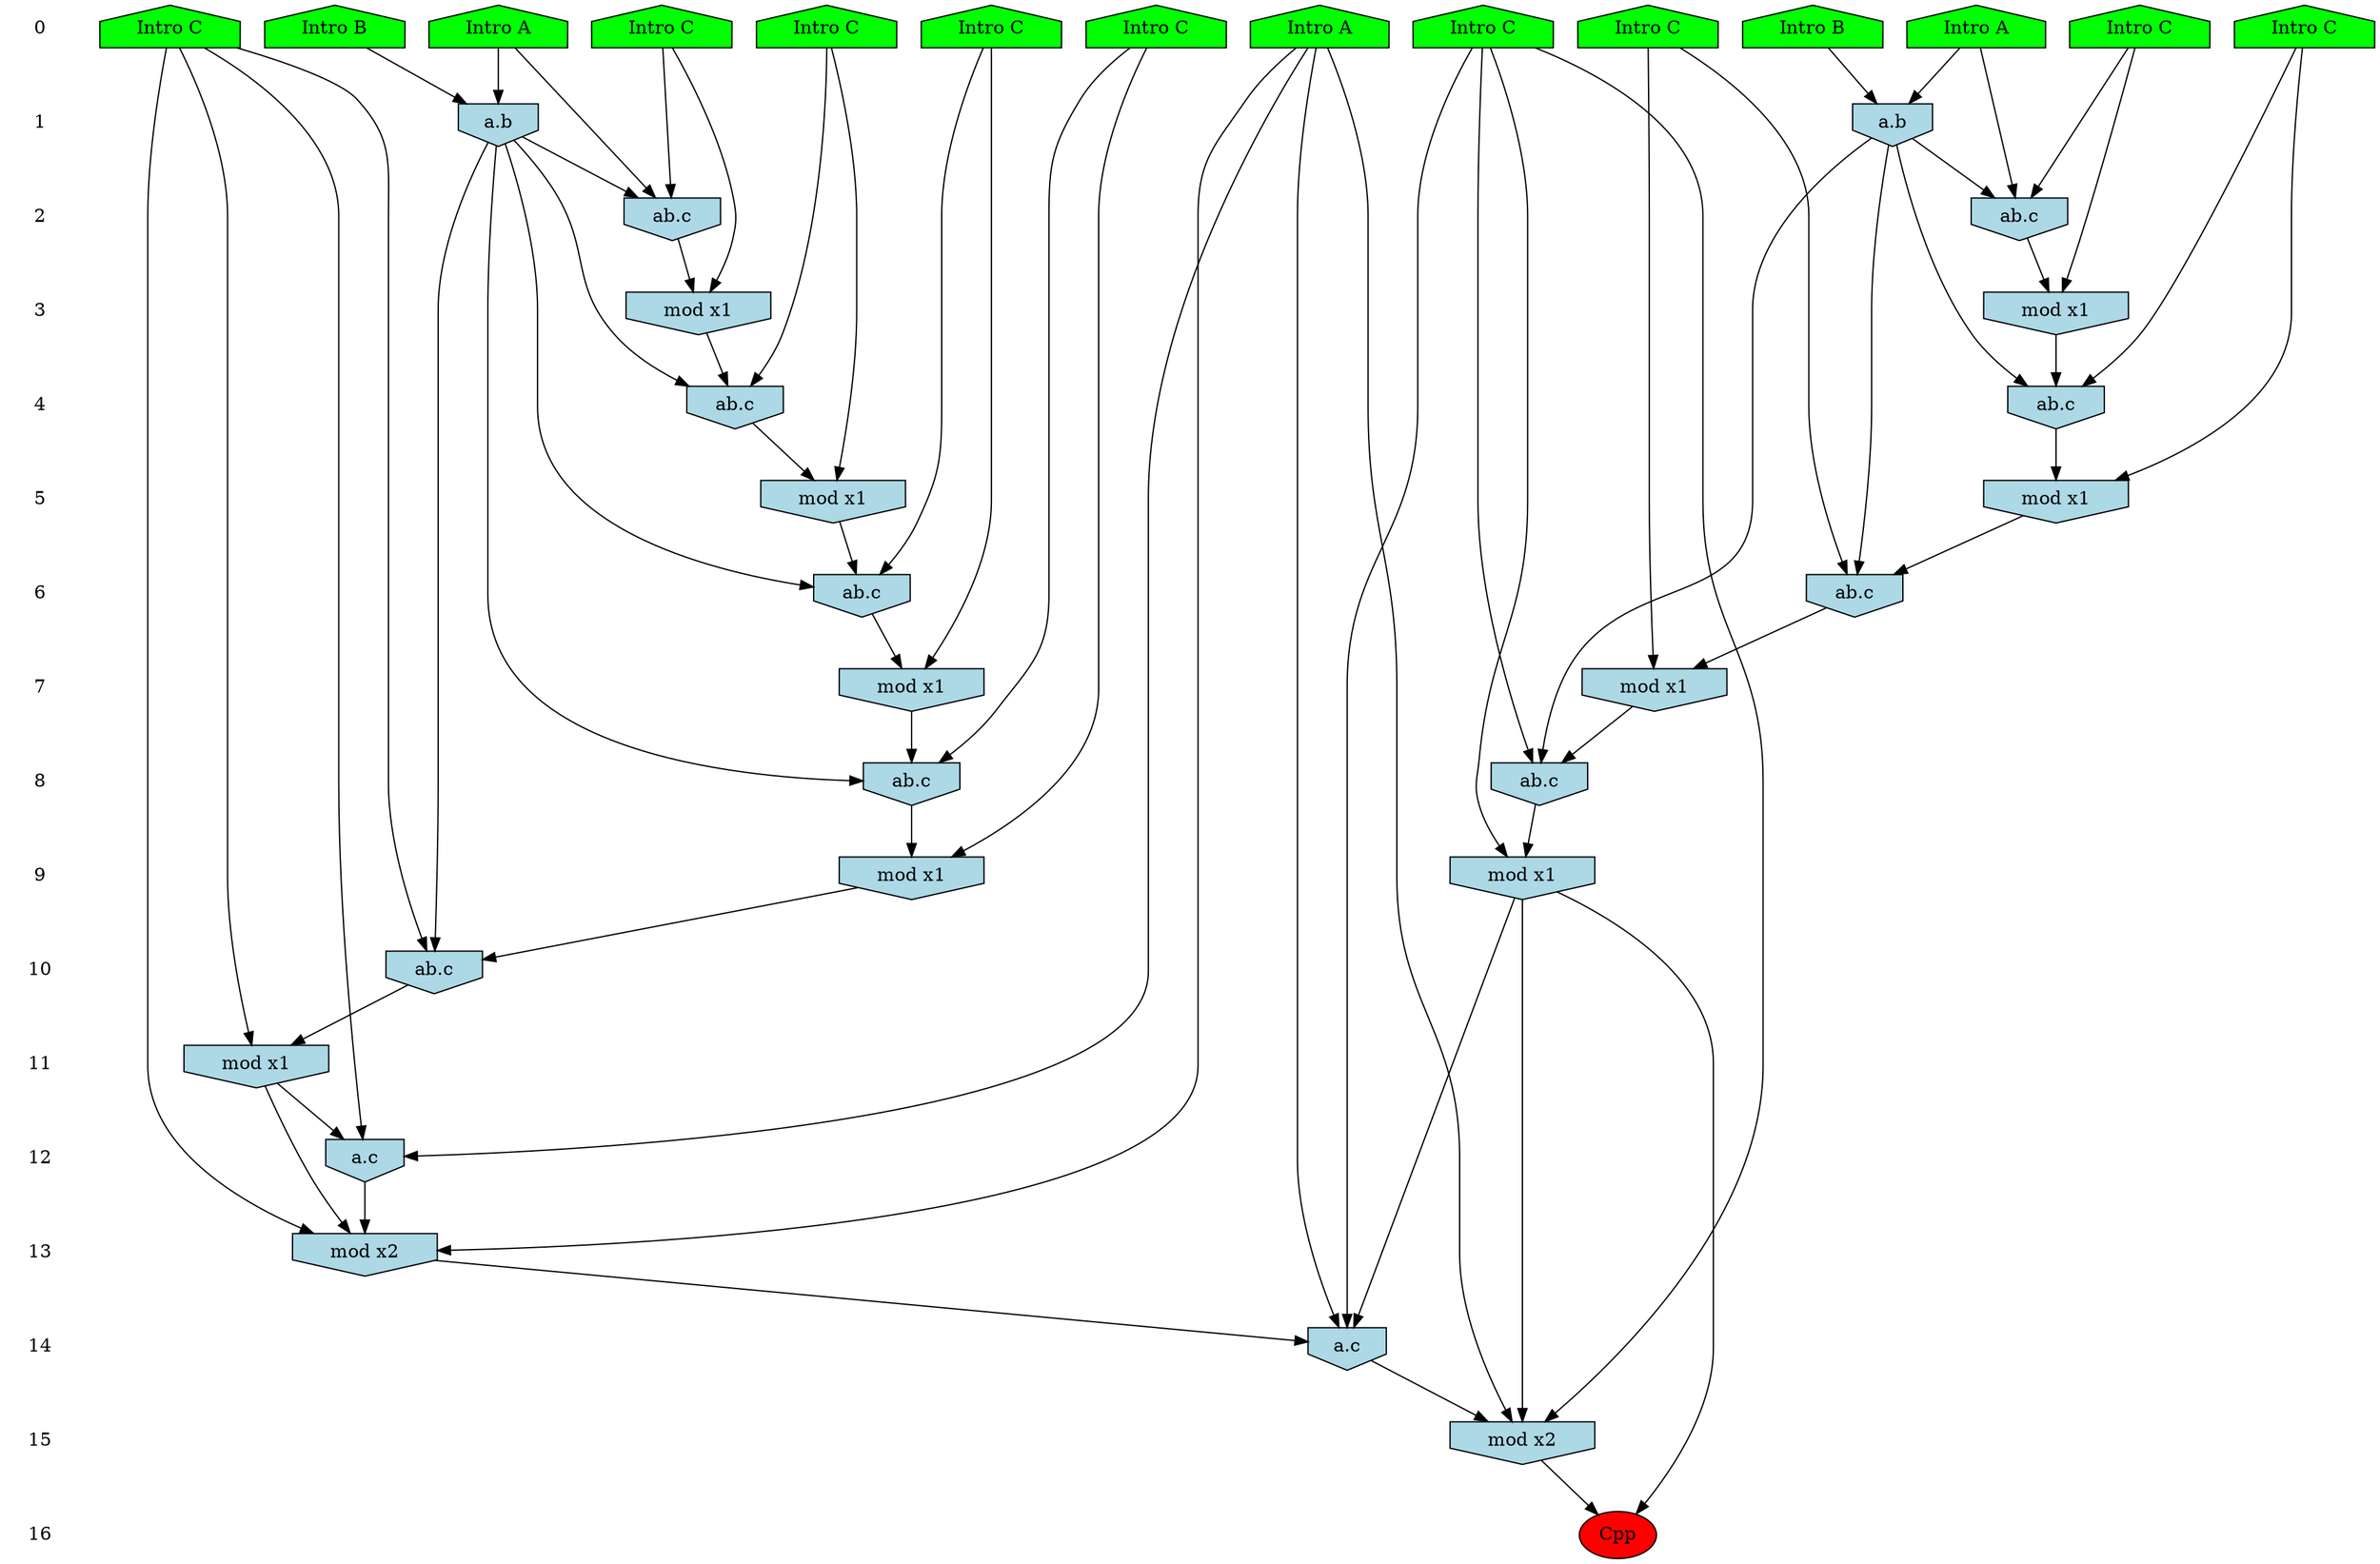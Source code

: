 /* Compression of 1 causal flows obtained in average at 1.503574E+01 t.u */
/* Compressed causal flows were: [2477] */
digraph G{
 ranksep=.5 ; 
{ rank = same ; "0" [shape=plaintext] ; node_1 [label ="Intro A", shape=house, style=filled, fillcolor=green] ;
node_2 [label ="Intro A", shape=house, style=filled, fillcolor=green] ;
node_3 [label ="Intro B", shape=house, style=filled, fillcolor=green] ;
node_4 [label ="Intro A", shape=house, style=filled, fillcolor=green] ;
node_5 [label ="Intro B", shape=house, style=filled, fillcolor=green] ;
node_6 [label ="Intro C", shape=house, style=filled, fillcolor=green] ;
node_7 [label ="Intro C", shape=house, style=filled, fillcolor=green] ;
node_8 [label ="Intro C", shape=house, style=filled, fillcolor=green] ;
node_9 [label ="Intro C", shape=house, style=filled, fillcolor=green] ;
node_10 [label ="Intro C", shape=house, style=filled, fillcolor=green] ;
node_11 [label ="Intro C", shape=house, style=filled, fillcolor=green] ;
node_12 [label ="Intro C", shape=house, style=filled, fillcolor=green] ;
node_13 [label ="Intro C", shape=house, style=filled, fillcolor=green] ;
node_14 [label ="Intro C", shape=house, style=filled, fillcolor=green] ;
}
{ rank = same ; "1" [shape=plaintext] ; node_15 [label="a.b", shape=invhouse, style=filled, fillcolor = lightblue] ;
node_24 [label="a.b", shape=invhouse, style=filled, fillcolor = lightblue] ;
}
{ rank = same ; "2" [shape=plaintext] ; node_16 [label="ab.c", shape=invhouse, style=filled, fillcolor = lightblue] ;
node_26 [label="ab.c", shape=invhouse, style=filled, fillcolor = lightblue] ;
}
{ rank = same ; "3" [shape=plaintext] ; node_17 [label="mod x1", shape=invhouse, style=filled, fillcolor = lightblue] ;
node_28 [label="mod x1", shape=invhouse, style=filled, fillcolor = lightblue] ;
}
{ rank = same ; "4" [shape=plaintext] ; node_18 [label="ab.c", shape=invhouse, style=filled, fillcolor = lightblue] ;
node_29 [label="ab.c", shape=invhouse, style=filled, fillcolor = lightblue] ;
}
{ rank = same ; "5" [shape=plaintext] ; node_19 [label="mod x1", shape=invhouse, style=filled, fillcolor = lightblue] ;
node_30 [label="mod x1", shape=invhouse, style=filled, fillcolor = lightblue] ;
}
{ rank = same ; "6" [shape=plaintext] ; node_20 [label="ab.c", shape=invhouse, style=filled, fillcolor = lightblue] ;
node_31 [label="ab.c", shape=invhouse, style=filled, fillcolor = lightblue] ;
}
{ rank = same ; "7" [shape=plaintext] ; node_21 [label="mod x1", shape=invhouse, style=filled, fillcolor = lightblue] ;
node_32 [label="mod x1", shape=invhouse, style=filled, fillcolor = lightblue] ;
}
{ rank = same ; "8" [shape=plaintext] ; node_22 [label="ab.c", shape=invhouse, style=filled, fillcolor = lightblue] ;
node_33 [label="ab.c", shape=invhouse, style=filled, fillcolor = lightblue] ;
}
{ rank = same ; "9" [shape=plaintext] ; node_23 [label="mod x1", shape=invhouse, style=filled, fillcolor = lightblue] ;
node_34 [label="mod x1", shape=invhouse, style=filled, fillcolor = lightblue] ;
}
{ rank = same ; "10" [shape=plaintext] ; node_25 [label="ab.c", shape=invhouse, style=filled, fillcolor = lightblue] ;
}
{ rank = same ; "11" [shape=plaintext] ; node_27 [label="mod x1", shape=invhouse, style=filled, fillcolor = lightblue] ;
}
{ rank = same ; "12" [shape=plaintext] ; node_35 [label="a.c", shape=invhouse, style=filled, fillcolor = lightblue] ;
}
{ rank = same ; "13" [shape=plaintext] ; node_36 [label="mod x2", shape=invhouse, style=filled, fillcolor = lightblue] ;
}
{ rank = same ; "14" [shape=plaintext] ; node_37 [label="a.c", shape=invhouse, style=filled, fillcolor = lightblue] ;
}
{ rank = same ; "15" [shape=plaintext] ; node_38 [label="mod x2", shape=invhouse, style=filled, fillcolor = lightblue] ;
}
{ rank = same ; "16" [shape=plaintext] ; node_39 [label ="Cpp", style=filled, fillcolor=red] ;
}
"0" -> "1" [style="invis"]; 
"1" -> "2" [style="invis"]; 
"2" -> "3" [style="invis"]; 
"3" -> "4" [style="invis"]; 
"4" -> "5" [style="invis"]; 
"5" -> "6" [style="invis"]; 
"6" -> "7" [style="invis"]; 
"7" -> "8" [style="invis"]; 
"8" -> "9" [style="invis"]; 
"9" -> "10" [style="invis"]; 
"10" -> "11" [style="invis"]; 
"11" -> "12" [style="invis"]; 
"12" -> "13" [style="invis"]; 
"13" -> "14" [style="invis"]; 
"14" -> "15" [style="invis"]; 
"15" -> "16" [style="invis"]; 
node_2 -> node_15
node_3 -> node_15
node_2 -> node_16
node_6 -> node_16
node_15 -> node_16
node_6 -> node_17
node_16 -> node_17
node_14 -> node_18
node_15 -> node_18
node_17 -> node_18
node_14 -> node_19
node_18 -> node_19
node_10 -> node_20
node_15 -> node_20
node_19 -> node_20
node_10 -> node_21
node_20 -> node_21
node_11 -> node_22
node_15 -> node_22
node_21 -> node_22
node_11 -> node_23
node_22 -> node_23
node_4 -> node_24
node_5 -> node_24
node_9 -> node_25
node_15 -> node_25
node_23 -> node_25
node_4 -> node_26
node_12 -> node_26
node_24 -> node_26
node_9 -> node_27
node_25 -> node_27
node_12 -> node_28
node_26 -> node_28
node_13 -> node_29
node_24 -> node_29
node_28 -> node_29
node_13 -> node_30
node_29 -> node_30
node_7 -> node_31
node_24 -> node_31
node_30 -> node_31
node_7 -> node_32
node_31 -> node_32
node_8 -> node_33
node_24 -> node_33
node_32 -> node_33
node_8 -> node_34
node_33 -> node_34
node_1 -> node_35
node_9 -> node_35
node_27 -> node_35
node_1 -> node_36
node_9 -> node_36
node_27 -> node_36
node_35 -> node_36
node_1 -> node_37
node_8 -> node_37
node_34 -> node_37
node_36 -> node_37
node_1 -> node_38
node_8 -> node_38
node_34 -> node_38
node_37 -> node_38
node_34 -> node_39
node_38 -> node_39
}
/*
 Dot generation time: 0.000159
*/